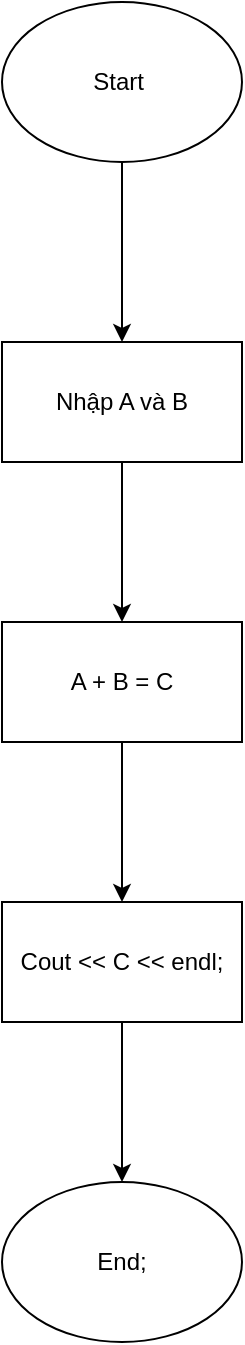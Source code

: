 <mxfile version="25.0.3">
  <diagram name="Trang-1" id="_V2C8Ug86HV9Ebp5Dxmx">
    <mxGraphModel dx="1006" dy="531" grid="1" gridSize="10" guides="1" tooltips="1" connect="1" arrows="1" fold="1" page="1" pageScale="1" pageWidth="827" pageHeight="1169" math="0" shadow="0">
      <root>
        <mxCell id="0" />
        <mxCell id="1" parent="0" />
        <mxCell id="Imhbymcb47lpxVHuTxqJ-3" value="" style="edgeStyle=orthogonalEdgeStyle;rounded=0;orthogonalLoop=1;jettySize=auto;html=1;" edge="1" parent="1" source="Imhbymcb47lpxVHuTxqJ-1" target="Imhbymcb47lpxVHuTxqJ-2">
          <mxGeometry relative="1" as="geometry" />
        </mxCell>
        <mxCell id="Imhbymcb47lpxVHuTxqJ-1" value="Start&amp;nbsp;" style="ellipse;whiteSpace=wrap;html=1;" vertex="1" parent="1">
          <mxGeometry x="350" y="240" width="120" height="80" as="geometry" />
        </mxCell>
        <mxCell id="Imhbymcb47lpxVHuTxqJ-5" value="" style="edgeStyle=orthogonalEdgeStyle;rounded=0;orthogonalLoop=1;jettySize=auto;html=1;" edge="1" parent="1" source="Imhbymcb47lpxVHuTxqJ-2" target="Imhbymcb47lpxVHuTxqJ-4">
          <mxGeometry relative="1" as="geometry" />
        </mxCell>
        <mxCell id="Imhbymcb47lpxVHuTxqJ-2" value="Nhập A và B" style="whiteSpace=wrap;html=1;" vertex="1" parent="1">
          <mxGeometry x="350" y="410" width="120" height="60" as="geometry" />
        </mxCell>
        <mxCell id="Imhbymcb47lpxVHuTxqJ-7" value="" style="edgeStyle=orthogonalEdgeStyle;rounded=0;orthogonalLoop=1;jettySize=auto;html=1;" edge="1" parent="1" source="Imhbymcb47lpxVHuTxqJ-4" target="Imhbymcb47lpxVHuTxqJ-6">
          <mxGeometry relative="1" as="geometry" />
        </mxCell>
        <mxCell id="Imhbymcb47lpxVHuTxqJ-4" value="A + B = C" style="whiteSpace=wrap;html=1;" vertex="1" parent="1">
          <mxGeometry x="350" y="550" width="120" height="60" as="geometry" />
        </mxCell>
        <mxCell id="Imhbymcb47lpxVHuTxqJ-9" style="edgeStyle=orthogonalEdgeStyle;rounded=0;orthogonalLoop=1;jettySize=auto;html=1;entryX=0.5;entryY=0;entryDx=0;entryDy=0;" edge="1" parent="1" source="Imhbymcb47lpxVHuTxqJ-6" target="Imhbymcb47lpxVHuTxqJ-8">
          <mxGeometry relative="1" as="geometry" />
        </mxCell>
        <mxCell id="Imhbymcb47lpxVHuTxqJ-6" value="Cout &amp;lt;&amp;lt; C &amp;lt;&amp;lt; endl;" style="whiteSpace=wrap;html=1;" vertex="1" parent="1">
          <mxGeometry x="350" y="690" width="120" height="60" as="geometry" />
        </mxCell>
        <mxCell id="Imhbymcb47lpxVHuTxqJ-8" value="End;" style="ellipse;whiteSpace=wrap;html=1;" vertex="1" parent="1">
          <mxGeometry x="350" y="830" width="120" height="80" as="geometry" />
        </mxCell>
      </root>
    </mxGraphModel>
  </diagram>
</mxfile>
